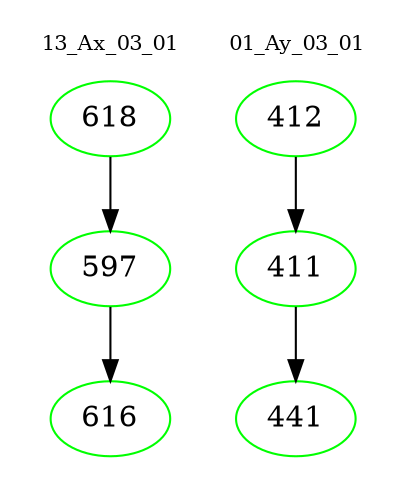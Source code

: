 digraph{
subgraph cluster_0 {
color = white
label = "13_Ax_03_01";
fontsize=10;
T0_618 [label="618", color="green"]
T0_618 -> T0_597 [color="black"]
T0_597 [label="597", color="green"]
T0_597 -> T0_616 [color="black"]
T0_616 [label="616", color="green"]
}
subgraph cluster_1 {
color = white
label = "01_Ay_03_01";
fontsize=10;
T1_412 [label="412", color="green"]
T1_412 -> T1_411 [color="black"]
T1_411 [label="411", color="green"]
T1_411 -> T1_441 [color="black"]
T1_441 [label="441", color="green"]
}
}
